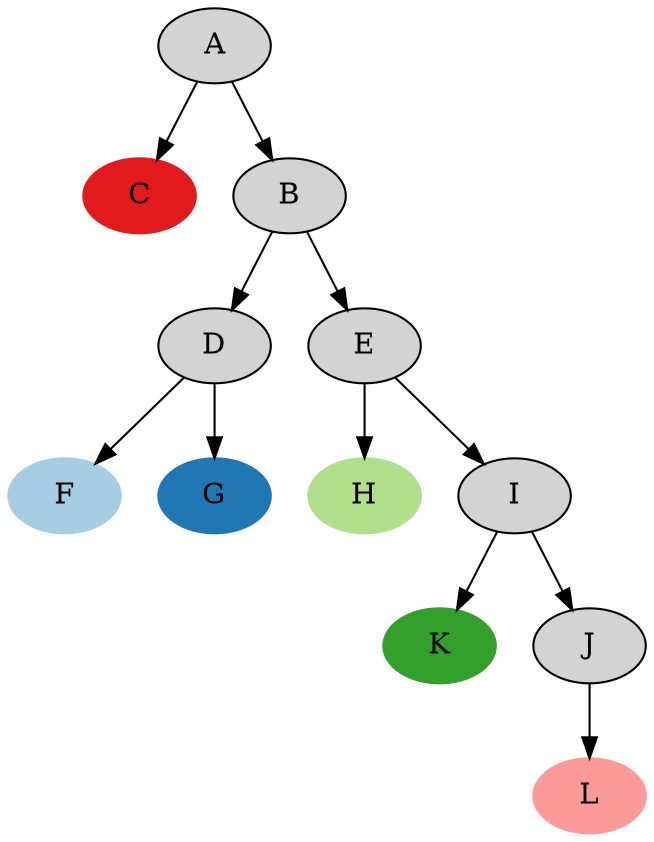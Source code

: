 digraph G {
    node [style = filled, colorscheme = paired12];
    C [color = 6];
    F [color = 1];
    G [color = 2];
    H [color = 3];
    K [color = 4];
    L [color = 5];
    A->B;
    B->D;
    B->E;
    D->F;
    D->G;
    E->H;
    E->I;
    I->J;
    J->L;
    I->K;
    A->C;
}